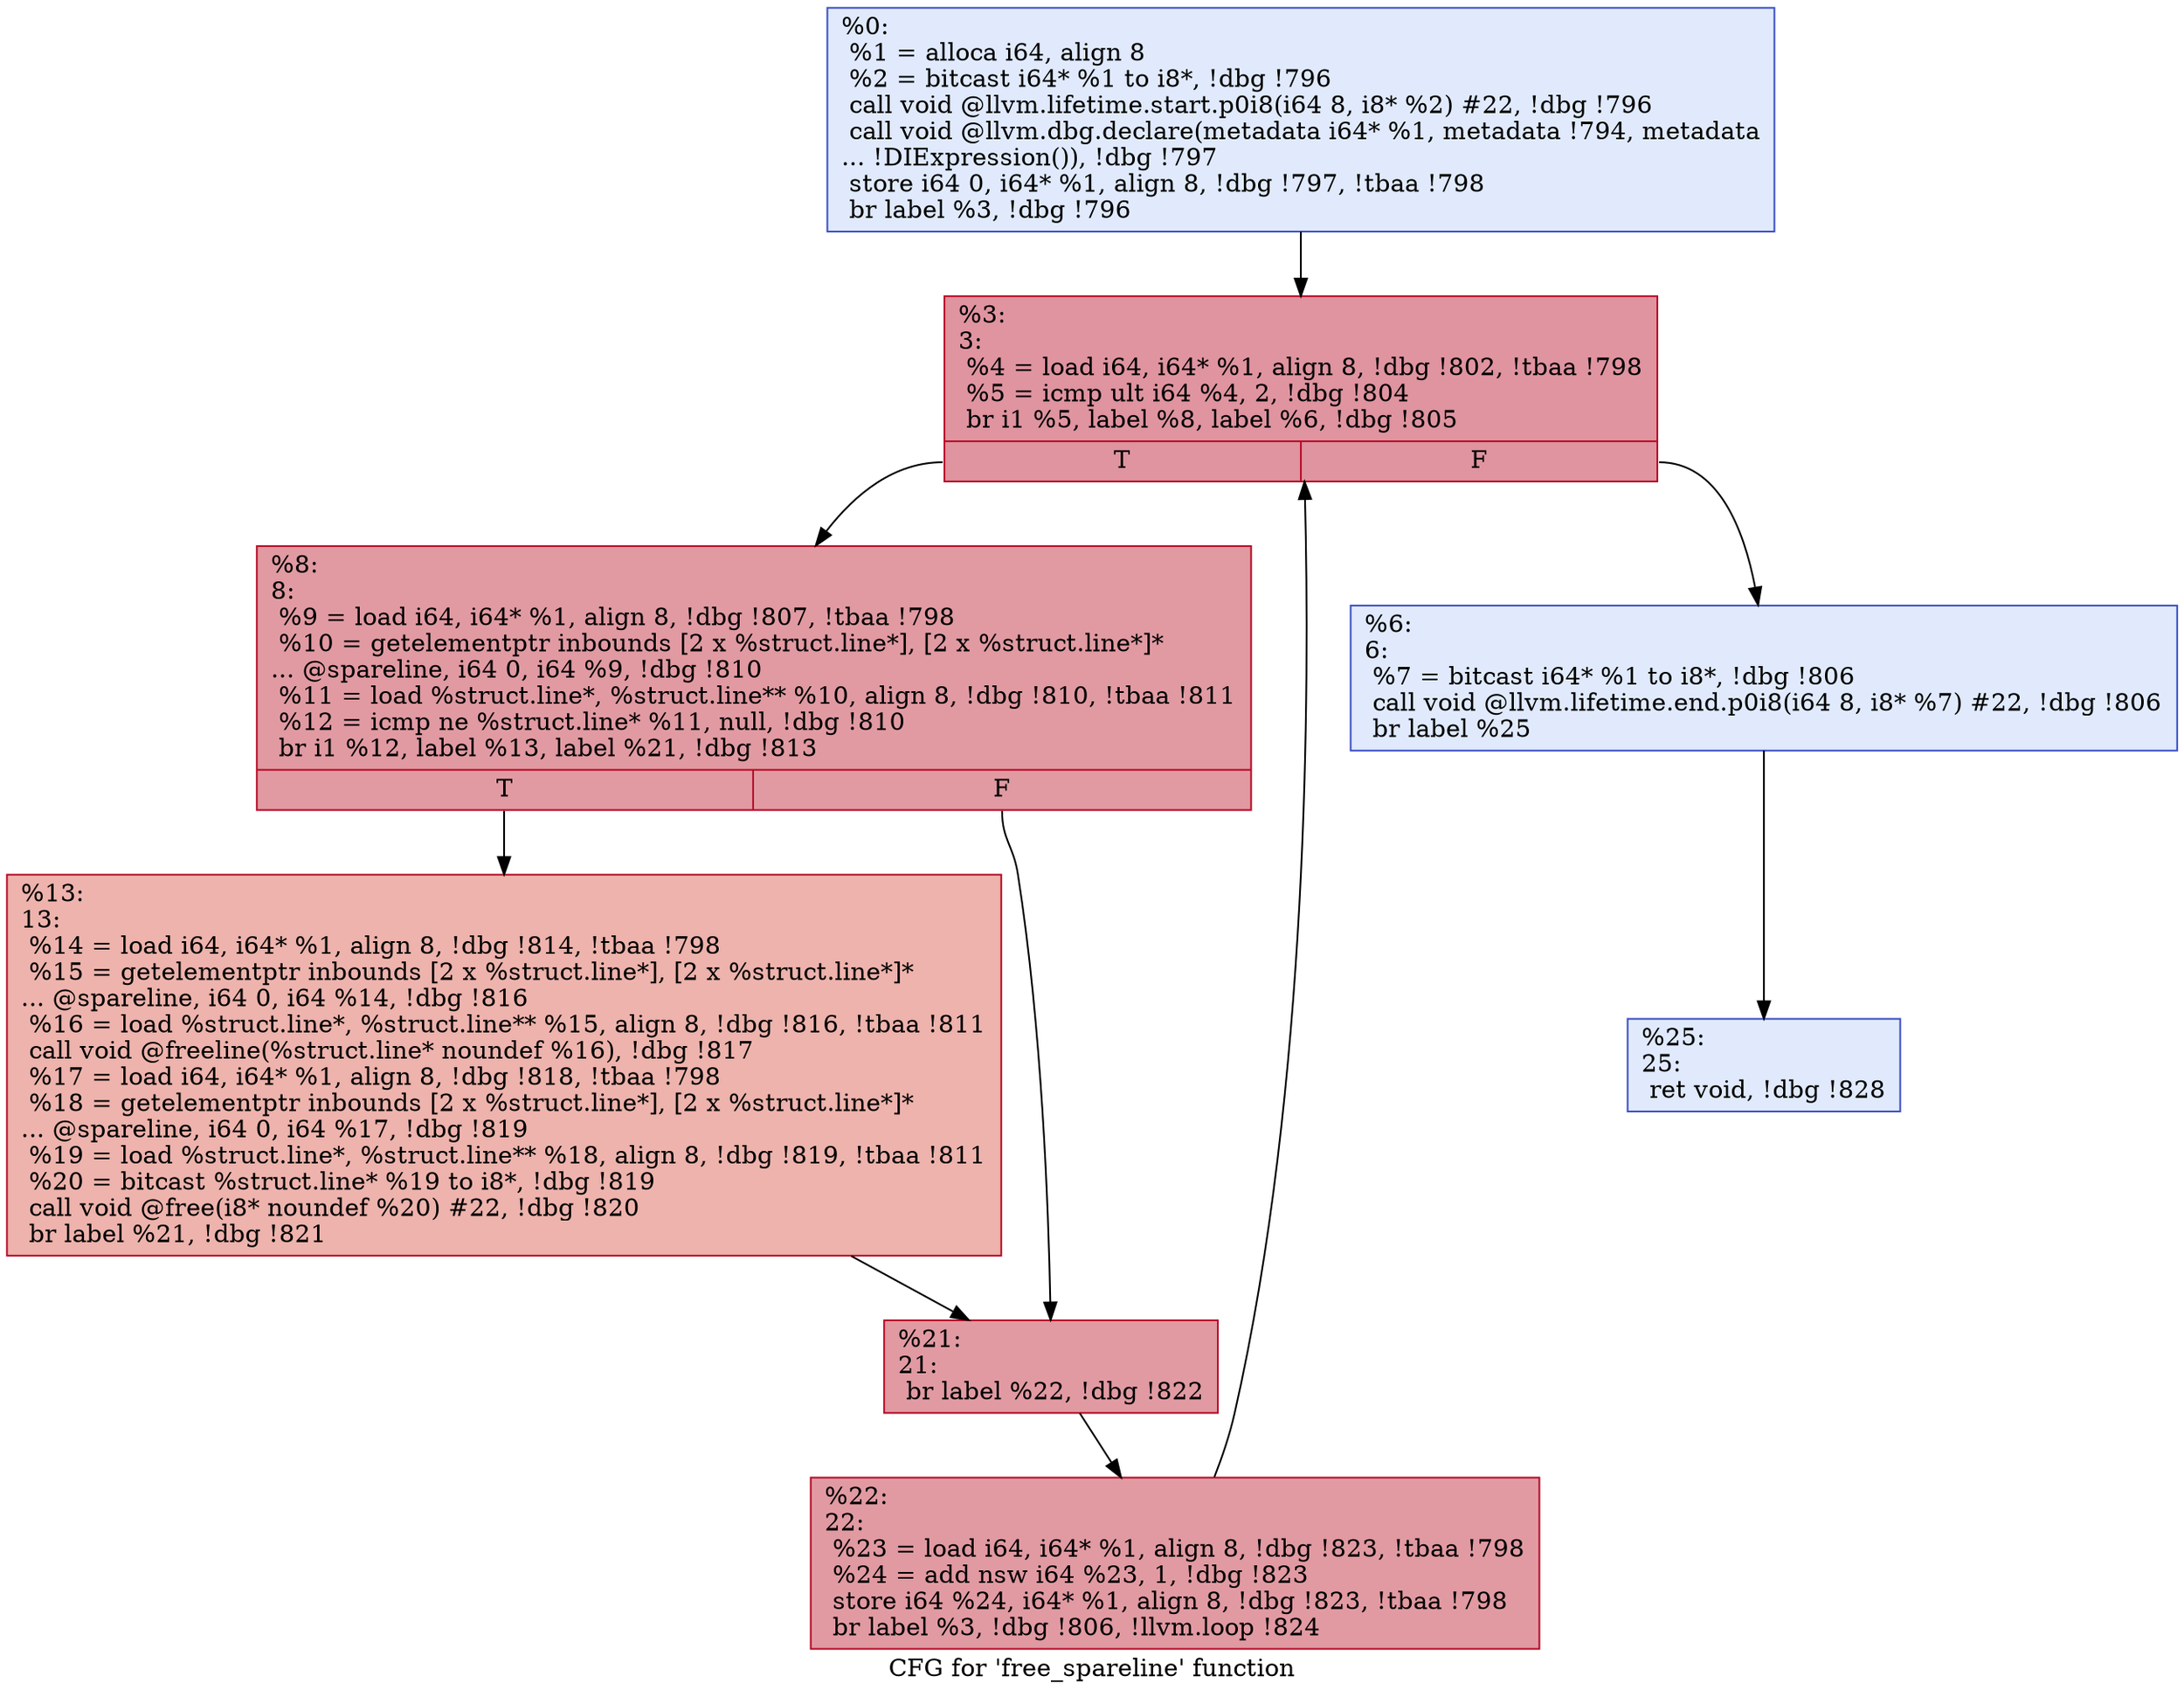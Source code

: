 digraph "CFG for 'free_spareline' function" {
	label="CFG for 'free_spareline' function";

	Node0x91ab30 [shape=record,color="#3d50c3ff", style=filled, fillcolor="#b9d0f970",label="{%0:\l  %1 = alloca i64, align 8\l  %2 = bitcast i64* %1 to i8*, !dbg !796\l  call void @llvm.lifetime.start.p0i8(i64 8, i8* %2) #22, !dbg !796\l  call void @llvm.dbg.declare(metadata i64* %1, metadata !794, metadata\l... !DIExpression()), !dbg !797\l  store i64 0, i64* %1, align 8, !dbg !797, !tbaa !798\l  br label %3, !dbg !796\l}"];
	Node0x91ab30 -> Node0x91ab80;
	Node0x91ab80 [shape=record,color="#b70d28ff", style=filled, fillcolor="#b70d2870",label="{%3:\l3:                                                \l  %4 = load i64, i64* %1, align 8, !dbg !802, !tbaa !798\l  %5 = icmp ult i64 %4, 2, !dbg !804\l  br i1 %5, label %8, label %6, !dbg !805\l|{<s0>T|<s1>F}}"];
	Node0x91ab80:s0 -> Node0x91ac20;
	Node0x91ab80:s1 -> Node0x91abd0;
	Node0x91abd0 [shape=record,color="#3d50c3ff", style=filled, fillcolor="#b9d0f970",label="{%6:\l6:                                                \l  %7 = bitcast i64* %1 to i8*, !dbg !806\l  call void @llvm.lifetime.end.p0i8(i64 8, i8* %7) #22, !dbg !806\l  br label %25\l}"];
	Node0x91abd0 -> Node0x91ad60;
	Node0x91ac20 [shape=record,color="#b70d28ff", style=filled, fillcolor="#bb1b2c70",label="{%8:\l8:                                                \l  %9 = load i64, i64* %1, align 8, !dbg !807, !tbaa !798\l  %10 = getelementptr inbounds [2 x %struct.line*], [2 x %struct.line*]*\l... @spareline, i64 0, i64 %9, !dbg !810\l  %11 = load %struct.line*, %struct.line** %10, align 8, !dbg !810, !tbaa !811\l  %12 = icmp ne %struct.line* %11, null, !dbg !810\l  br i1 %12, label %13, label %21, !dbg !813\l|{<s0>T|<s1>F}}"];
	Node0x91ac20:s0 -> Node0x91ac70;
	Node0x91ac20:s1 -> Node0x91acc0;
	Node0x91ac70 [shape=record,color="#b70d28ff", style=filled, fillcolor="#d6524470",label="{%13:\l13:                                               \l  %14 = load i64, i64* %1, align 8, !dbg !814, !tbaa !798\l  %15 = getelementptr inbounds [2 x %struct.line*], [2 x %struct.line*]*\l... @spareline, i64 0, i64 %14, !dbg !816\l  %16 = load %struct.line*, %struct.line** %15, align 8, !dbg !816, !tbaa !811\l  call void @freeline(%struct.line* noundef %16), !dbg !817\l  %17 = load i64, i64* %1, align 8, !dbg !818, !tbaa !798\l  %18 = getelementptr inbounds [2 x %struct.line*], [2 x %struct.line*]*\l... @spareline, i64 0, i64 %17, !dbg !819\l  %19 = load %struct.line*, %struct.line** %18, align 8, !dbg !819, !tbaa !811\l  %20 = bitcast %struct.line* %19 to i8*, !dbg !819\l  call void @free(i8* noundef %20) #22, !dbg !820\l  br label %21, !dbg !821\l}"];
	Node0x91ac70 -> Node0x91acc0;
	Node0x91acc0 [shape=record,color="#b70d28ff", style=filled, fillcolor="#bb1b2c70",label="{%21:\l21:                                               \l  br label %22, !dbg !822\l}"];
	Node0x91acc0 -> Node0x91ad10;
	Node0x91ad10 [shape=record,color="#b70d28ff", style=filled, fillcolor="#bb1b2c70",label="{%22:\l22:                                               \l  %23 = load i64, i64* %1, align 8, !dbg !823, !tbaa !798\l  %24 = add nsw i64 %23, 1, !dbg !823\l  store i64 %24, i64* %1, align 8, !dbg !823, !tbaa !798\l  br label %3, !dbg !806, !llvm.loop !824\l}"];
	Node0x91ad10 -> Node0x91ab80;
	Node0x91ad60 [shape=record,color="#3d50c3ff", style=filled, fillcolor="#b9d0f970",label="{%25:\l25:                                               \l  ret void, !dbg !828\l}"];
}
